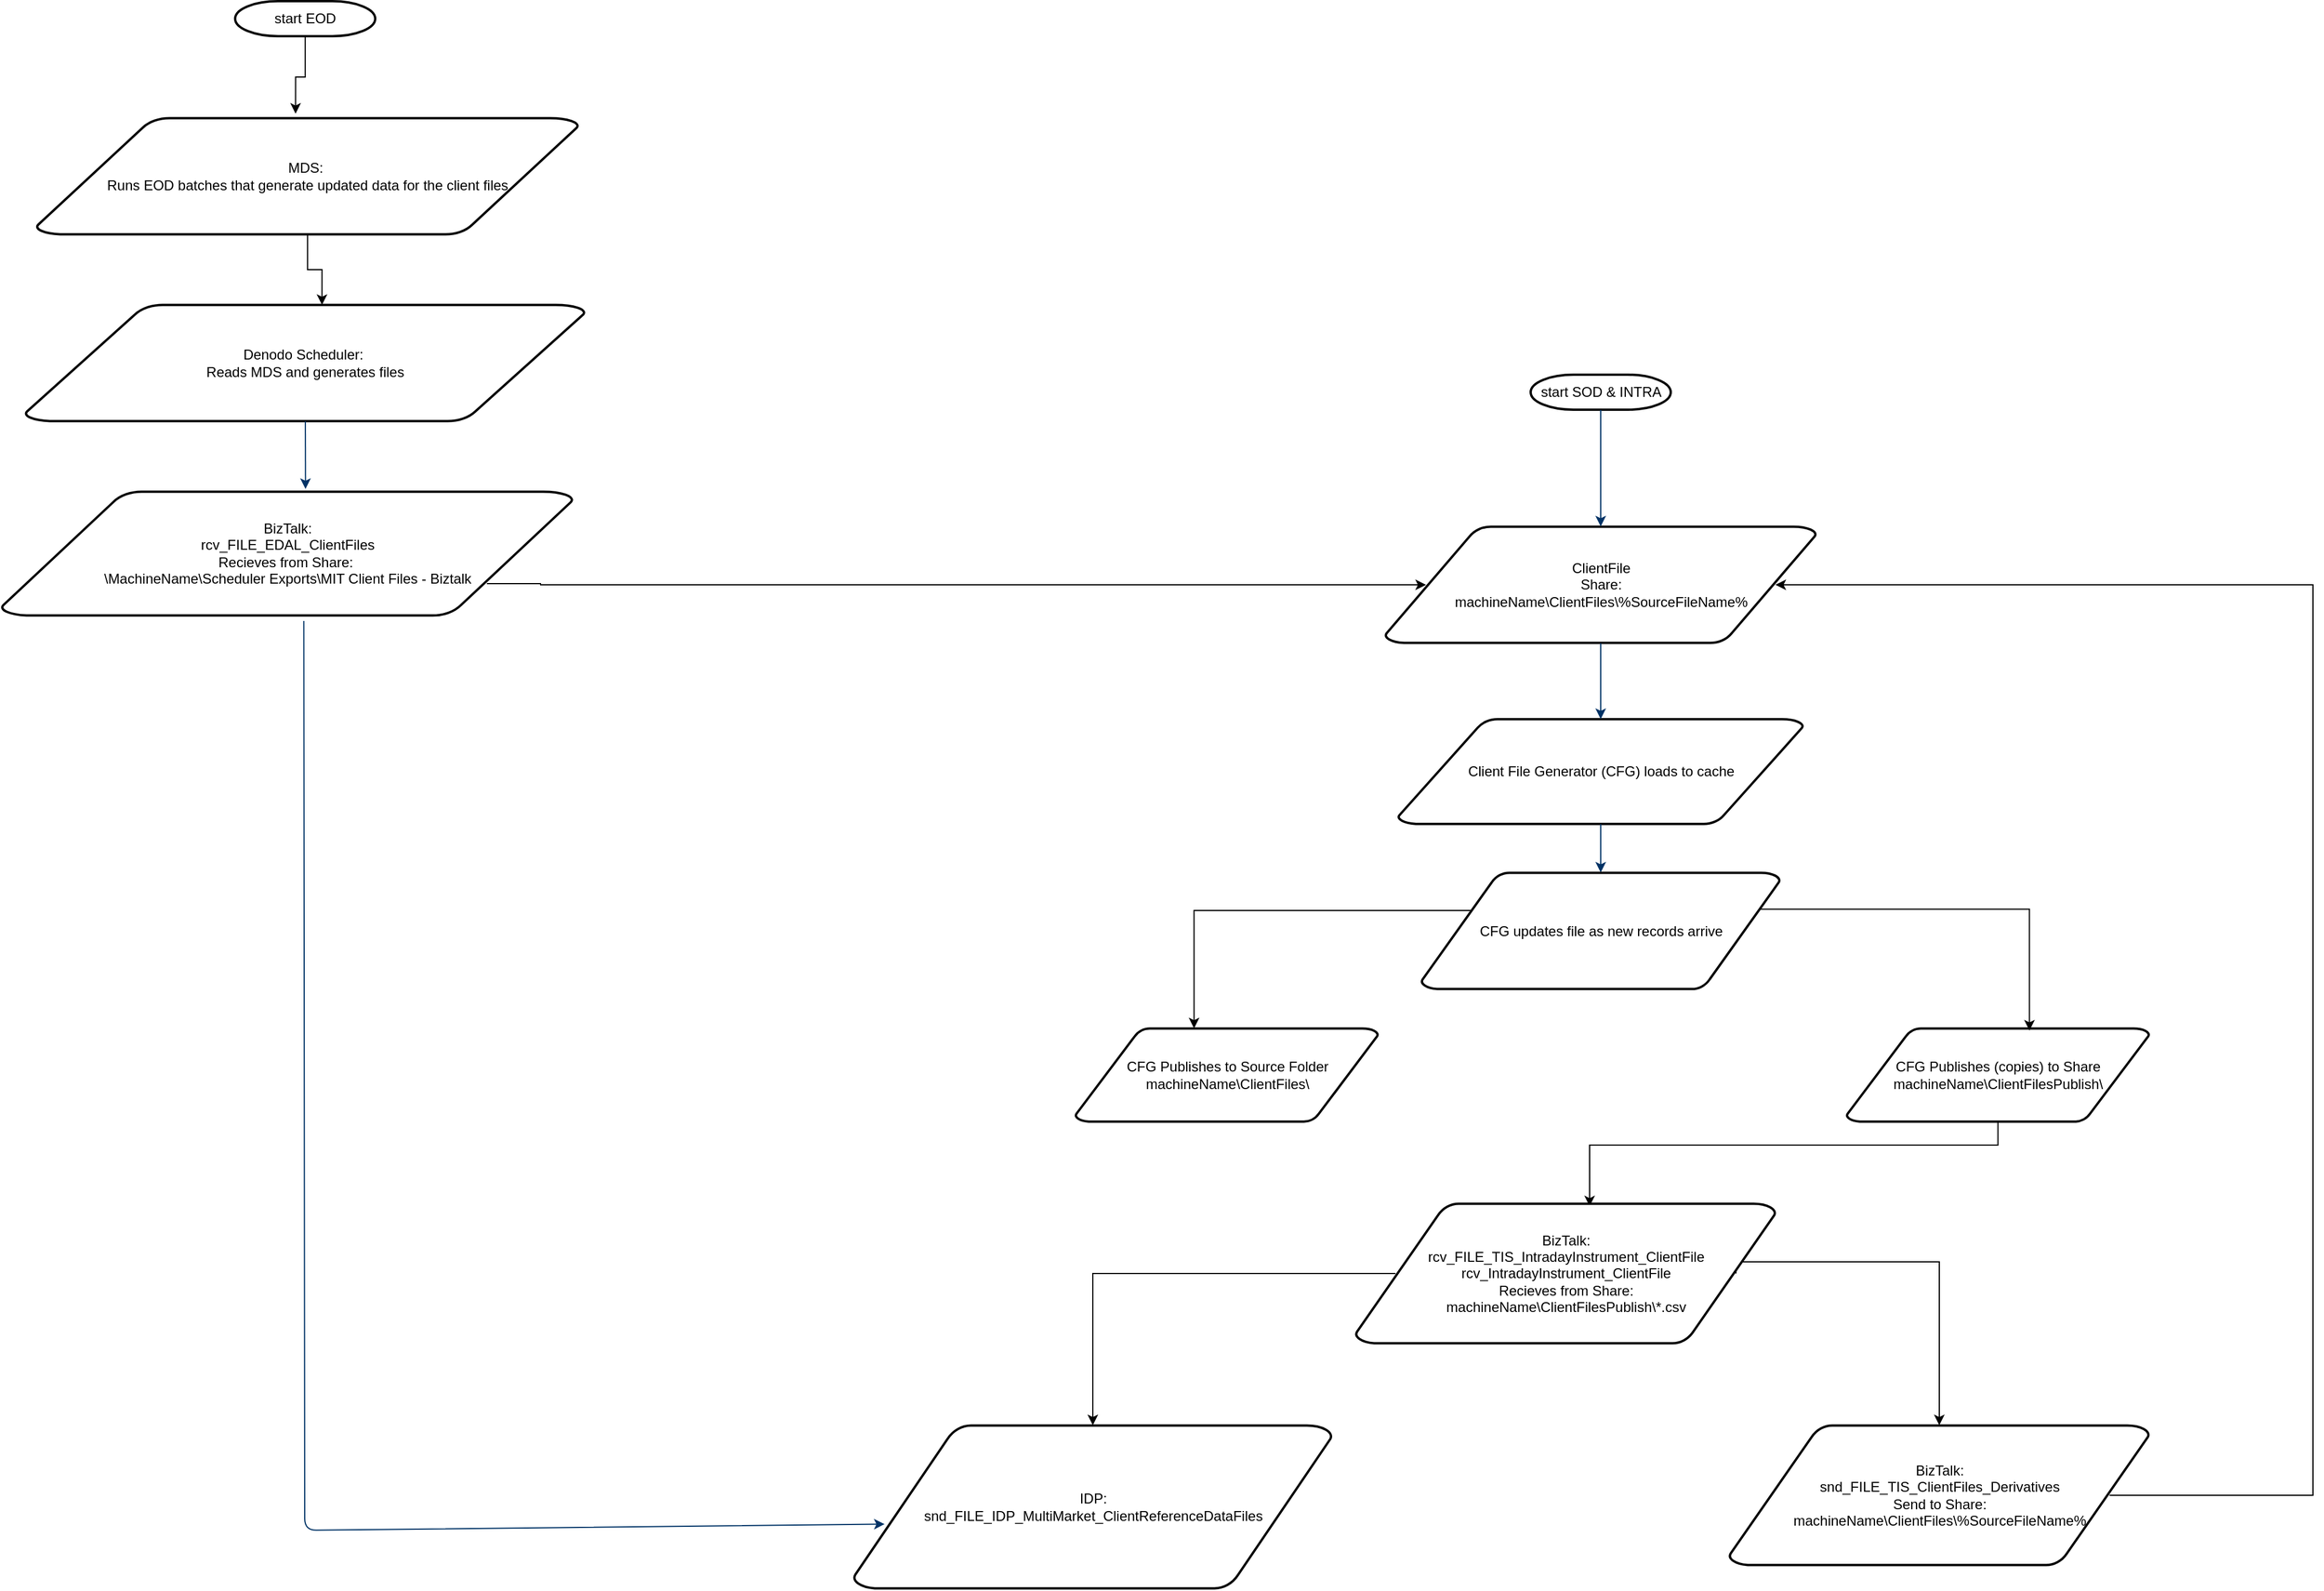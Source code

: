 <mxfile version="23.1.5" type="github">
  <diagram id="6a731a19-8d31-9384-78a2-239565b7b9f0" name="Page-1">
    <mxGraphModel dx="2646" dy="1436" grid="1" gridSize="10" guides="1" tooltips="1" connect="1" arrows="1" fold="1" page="1" pageScale="1" pageWidth="1169" pageHeight="827" background="none" math="0" shadow="0">
      <root>
        <mxCell id="0" />
        <mxCell id="1" parent="0" />
        <mxCell id="2" value="start SOD &amp;amp; INTRA" style="shape=mxgraph.flowchart.terminator;strokeWidth=2;gradientColor=none;gradientDirection=north;fontStyle=0;html=1;" parent="1" vertex="1">
          <mxGeometry x="250.01" y="-20" width="119.99" height="30" as="geometry" />
        </mxCell>
        <mxCell id="3" value="ClientFile&lt;br&gt;Share:&lt;br style=&quot;border-color: var(--border-color);&quot;&gt;machineName\\ClientFiles\%SourceFileName%" style="shape=mxgraph.flowchart.data;strokeWidth=2;gradientColor=none;gradientDirection=north;fontStyle=0;html=1;" parent="1" vertex="1">
          <mxGeometry x="125.26" y="110" width="369.5" height="100" as="geometry" />
        </mxCell>
        <mxCell id="UXoPM91XF1K50CHm7Cyn-50" value="" style="edgeStyle=orthogonalEdgeStyle;rounded=0;orthogonalLoop=1;jettySize=auto;html=1;entryX=0.557;entryY=0.02;entryDx=0;entryDy=0;entryPerimeter=0;" edge="1" parent="1" source="4" target="13">
          <mxGeometry relative="1" as="geometry">
            <mxPoint x="549.846" y="710" as="targetPoint" />
            <Array as="points">
              <mxPoint x="650" y="640" />
              <mxPoint x="301" y="640" />
            </Array>
          </mxGeometry>
        </mxCell>
        <mxCell id="4" value="CFG Publishes (copies) to Share&lt;br&gt;machineName\ClientFilesPublish\" style="shape=mxgraph.flowchart.data;strokeWidth=2;gradientColor=none;gradientDirection=north;fontStyle=0;html=1;" parent="1" vertex="1">
          <mxGeometry x="520.5" y="540" width="259.5" height="80" as="geometry" />
        </mxCell>
        <mxCell id="5" value="Client File Generator (CFG) loads to cache" style="shape=mxgraph.flowchart.data;strokeWidth=2;gradientColor=none;gradientDirection=north;fontStyle=0;html=1;" parent="1" vertex="1">
          <mxGeometry x="136.32" y="275" width="347.37" height="90" as="geometry" />
        </mxCell>
        <mxCell id="7" style="fontStyle=1;strokeColor=#003366;strokeWidth=1;html=1;" parent="1" source="2" target="3" edge="1">
          <mxGeometry relative="1" as="geometry" />
        </mxCell>
        <mxCell id="8" style="fontStyle=1;strokeColor=#003366;strokeWidth=1;html=1;exitX=0.5;exitY=1;exitDx=0;exitDy=0;exitPerimeter=0;" parent="1" source="3" target="5" edge="1">
          <mxGeometry relative="1" as="geometry">
            <mxPoint x="285.411" y="215.0" as="sourcePoint" />
          </mxGeometry>
        </mxCell>
        <mxCell id="9" style="entryX=0.5;entryY=0;entryPerimeter=0;fontStyle=1;strokeColor=#003366;strokeWidth=1;html=1;entryDx=0;entryDy=0;" parent="1" source="5" target="_zM-YDJ3qmBeB4hZ0uHO-55" edge="1">
          <mxGeometry relative="1" as="geometry">
            <mxPoint x="313.7" y="396.5" as="targetPoint" />
            <mxPoint x="307.254" y="371.5" as="sourcePoint" />
          </mxGeometry>
        </mxCell>
        <mxCell id="_zM-YDJ3qmBeB4hZ0uHO-58" value="" style="edgeStyle=orthogonalEdgeStyle;rounded=0;orthogonalLoop=1;jettySize=auto;html=1;entryX=0.5;entryY=0;entryDx=0;entryDy=0;entryPerimeter=0;exitX=0.905;exitY=0.5;exitDx=0;exitDy=0;exitPerimeter=0;" parent="1" source="13" target="_zM-YDJ3qmBeB4hZ0uHO-59" edge="1">
          <mxGeometry relative="1" as="geometry">
            <mxPoint x="260" y="870" as="targetPoint" />
            <Array as="points">
              <mxPoint x="600" y="740" />
            </Array>
          </mxGeometry>
        </mxCell>
        <mxCell id="13" value="BizTalk:&lt;br&gt;rcv_FILE_TIS_IntradayInstrument_ClientFile&lt;br&gt;rcv_IntradayInstrument_ClientFile&lt;br&gt;Recieves from Share:&lt;br&gt;machineName\\ClientFilesPublish\*.csv" style="shape=mxgraph.flowchart.data;strokeWidth=2;gradientColor=none;gradientDirection=north;fontStyle=0;html=1;" parent="1" vertex="1">
          <mxGeometry x="100" y="690" width="360" height="120" as="geometry" />
        </mxCell>
        <mxCell id="_zM-YDJ3qmBeB4hZ0uHO-56" value="" style="edgeStyle=orthogonalEdgeStyle;rounded=0;orthogonalLoop=1;jettySize=auto;html=1;exitX=0.144;exitY=0.325;exitDx=0;exitDy=0;exitPerimeter=0;entryX=0.392;entryY=0;entryDx=0;entryDy=0;entryPerimeter=0;" parent="1" source="_zM-YDJ3qmBeB4hZ0uHO-55" target="UXoPM91XF1K50CHm7Cyn-44" edge="1">
          <mxGeometry relative="1" as="geometry">
            <mxPoint x="185.731" y="440" as="sourcePoint" />
            <mxPoint x="-38.162" y="536.0" as="targetPoint" />
          </mxGeometry>
        </mxCell>
        <mxCell id="UXoPM91XF1K50CHm7Cyn-79" value="" style="edgeStyle=orthogonalEdgeStyle;rounded=0;orthogonalLoop=1;jettySize=auto;html=1;exitX=0.943;exitY=0.314;exitDx=0;exitDy=0;exitPerimeter=0;entryX=0.604;entryY=0.023;entryDx=0;entryDy=0;entryPerimeter=0;" edge="1" parent="1" source="_zM-YDJ3qmBeB4hZ0uHO-55" target="4">
          <mxGeometry relative="1" as="geometry">
            <mxPoint x="463.7" y="440.071" as="sourcePoint" />
            <mxPoint x="697.385" y="440" as="targetPoint" />
          </mxGeometry>
        </mxCell>
        <mxCell id="_zM-YDJ3qmBeB4hZ0uHO-55" value="CFG updates file as new records arrive" style="shape=mxgraph.flowchart.data;strokeWidth=2;gradientColor=none;gradientDirection=north;fontStyle=0;html=1;" parent="1" vertex="1">
          <mxGeometry x="156.33" y="406.5" width="307.37" height="100" as="geometry" />
        </mxCell>
        <mxCell id="_zM-YDJ3qmBeB4hZ0uHO-65" value="" style="edgeStyle=orthogonalEdgeStyle;rounded=0;orthogonalLoop=1;jettySize=auto;html=1;exitX=0.095;exitY=0.5;exitDx=0;exitDy=0;exitPerimeter=0;" parent="1" source="13" target="_zM-YDJ3qmBeB4hZ0uHO-64" edge="1">
          <mxGeometry relative="1" as="geometry" />
        </mxCell>
        <mxCell id="UXoPM91XF1K50CHm7Cyn-53" value="" style="edgeStyle=orthogonalEdgeStyle;rounded=0;orthogonalLoop=1;jettySize=auto;html=1;entryX=0.905;entryY=0.5;entryDx=0;entryDy=0;entryPerimeter=0;exitX=0.905;exitY=0.5;exitDx=0;exitDy=0;exitPerimeter=0;" edge="1" parent="1" source="_zM-YDJ3qmBeB4hZ0uHO-59" target="3">
          <mxGeometry relative="1" as="geometry">
            <mxPoint x="920" y="160" as="targetPoint" />
            <Array as="points">
              <mxPoint x="920" y="940" />
              <mxPoint x="920" y="160" />
            </Array>
          </mxGeometry>
        </mxCell>
        <mxCell id="_zM-YDJ3qmBeB4hZ0uHO-59" value="BizTalk:&lt;br&gt;snd_FILE_TIS_ClientFiles_Derivatives&lt;br&gt;Send to Share:&lt;br&gt;machineName\\ClientFiles\%SourceFileName%" style="shape=mxgraph.flowchart.data;strokeWidth=2;gradientColor=none;gradientDirection=north;fontStyle=0;html=1;" parent="1" vertex="1">
          <mxGeometry x="420" y="880" width="360" height="120" as="geometry" />
        </mxCell>
        <mxCell id="_zM-YDJ3qmBeB4hZ0uHO-64" value="IDP:&lt;br&gt;snd_FILE_IDP_MultiMarket_ClientReferenceDataFiles" style="shape=mxgraph.flowchart.data;strokeWidth=2;gradientColor=none;gradientDirection=north;fontStyle=0;html=1;" parent="1" vertex="1">
          <mxGeometry x="-330" y="880" width="410" height="140" as="geometry" />
        </mxCell>
        <mxCell id="UXoPM91XF1K50CHm7Cyn-44" value="CFG Publishes to Source Folder&lt;br&gt;machineName\ClientFiles\" style="shape=mxgraph.flowchart.data;strokeWidth=2;gradientColor=none;gradientDirection=north;fontStyle=0;html=1;" vertex="1" parent="1">
          <mxGeometry x="-140" y="540" width="259.5" height="80" as="geometry" />
        </mxCell>
        <mxCell id="UXoPM91XF1K50CHm7Cyn-54" value="start EOD" style="shape=mxgraph.flowchart.terminator;strokeWidth=2;gradientColor=none;gradientDirection=north;fontStyle=0;html=1;" vertex="1" parent="1">
          <mxGeometry x="-859.62" y="-340" width="120" height="30" as="geometry" />
        </mxCell>
        <mxCell id="UXoPM91XF1K50CHm7Cyn-55" value="MDS:&amp;nbsp;&lt;div&gt;Runs EOD batches that generate updated data for the client files&lt;/div&gt;" style="shape=mxgraph.flowchart.data;strokeWidth=2;gradientColor=none;gradientDirection=north;fontStyle=0;html=1;" vertex="1" parent="1">
          <mxGeometry x="-1030" y="-240" width="464.76" height="100" as="geometry" />
        </mxCell>
        <mxCell id="UXoPM91XF1K50CHm7Cyn-58" value="Denodo Scheduler:&amp;nbsp;&lt;br&gt;Reads MDS and generates files" style="shape=mxgraph.flowchart.data;strokeWidth=2;gradientColor=none;gradientDirection=north;fontStyle=0;html=1;" vertex="1" parent="1">
          <mxGeometry x="-1039.62" y="-80" width="480" height="100" as="geometry" />
        </mxCell>
        <mxCell id="UXoPM91XF1K50CHm7Cyn-61" style="fontStyle=1;strokeColor=#003366;strokeWidth=1;html=1;entryX=0.532;entryY=-0.02;entryDx=0;entryDy=0;entryPerimeter=0;" edge="1" parent="1" source="UXoPM91XF1K50CHm7Cyn-58" target="UXoPM91XF1K50CHm7Cyn-65">
          <mxGeometry relative="1" as="geometry">
            <mxPoint x="-800" y="400" as="targetPoint" />
          </mxGeometry>
        </mxCell>
        <mxCell id="UXoPM91XF1K50CHm7Cyn-65" value="BizTalk:&lt;br&gt;rcv_FILE_EDAL_ClientFiles&lt;br&gt;Recieves from Share:&amp;nbsp;&lt;br&gt;\\MachineName\Scheduler Exports\MIT Client Files - Biztalk" style="shape=mxgraph.flowchart.data;strokeWidth=2;gradientColor=none;gradientDirection=north;fontStyle=0;html=1;" vertex="1" parent="1">
          <mxGeometry x="-1060" y="80" width="490" height="106.5" as="geometry" />
        </mxCell>
        <mxCell id="UXoPM91XF1K50CHm7Cyn-81" value="" style="edgeStyle=orthogonalEdgeStyle;rounded=0;orthogonalLoop=1;jettySize=auto;html=1;exitX=0.849;exitY=0.742;exitDx=0;exitDy=0;exitPerimeter=0;entryX=0.095;entryY=0.5;entryDx=0;entryDy=0;entryPerimeter=0;" edge="1" parent="1" source="UXoPM91XF1K50CHm7Cyn-65" target="3">
          <mxGeometry relative="1" as="geometry">
            <mxPoint x="-662.972" y="610.32" as="sourcePoint" />
            <mxPoint x="166.946" y="160.0" as="targetPoint" />
            <Array as="points">
              <mxPoint x="-598" y="159" />
            </Array>
          </mxGeometry>
        </mxCell>
        <mxCell id="UXoPM91XF1K50CHm7Cyn-73" style="fontStyle=1;strokeColor=#003366;strokeWidth=1;html=1;exitX=0.529;exitY=1.042;exitDx=0;exitDy=0;exitPerimeter=0;entryX=0.065;entryY=0.605;entryDx=0;entryDy=0;entryPerimeter=0;" edge="1" parent="1" target="_zM-YDJ3qmBeB4hZ0uHO-64" source="UXoPM91XF1K50CHm7Cyn-65">
          <mxGeometry relative="1" as="geometry">
            <mxPoint x="-799.95" y="506.5" as="sourcePoint" />
            <mxPoint x="-800" y="1011.143" as="targetPoint" />
            <Array as="points">
              <mxPoint x="-800" y="970" />
            </Array>
          </mxGeometry>
        </mxCell>
        <mxCell id="UXoPM91XF1K50CHm7Cyn-88" style="edgeStyle=orthogonalEdgeStyle;rounded=0;orthogonalLoop=1;jettySize=auto;html=1;entryX=0.478;entryY=-0.036;entryDx=0;entryDy=0;entryPerimeter=0;" edge="1" parent="1" source="UXoPM91XF1K50CHm7Cyn-54" target="UXoPM91XF1K50CHm7Cyn-55">
          <mxGeometry relative="1" as="geometry" />
        </mxCell>
        <mxCell id="UXoPM91XF1K50CHm7Cyn-89" style="edgeStyle=orthogonalEdgeStyle;rounded=0;orthogonalLoop=1;jettySize=auto;html=1;entryX=0.53;entryY=0.002;entryDx=0;entryDy=0;entryPerimeter=0;" edge="1" parent="1" source="UXoPM91XF1K50CHm7Cyn-55" target="UXoPM91XF1K50CHm7Cyn-58">
          <mxGeometry relative="1" as="geometry" />
        </mxCell>
      </root>
    </mxGraphModel>
  </diagram>
</mxfile>
